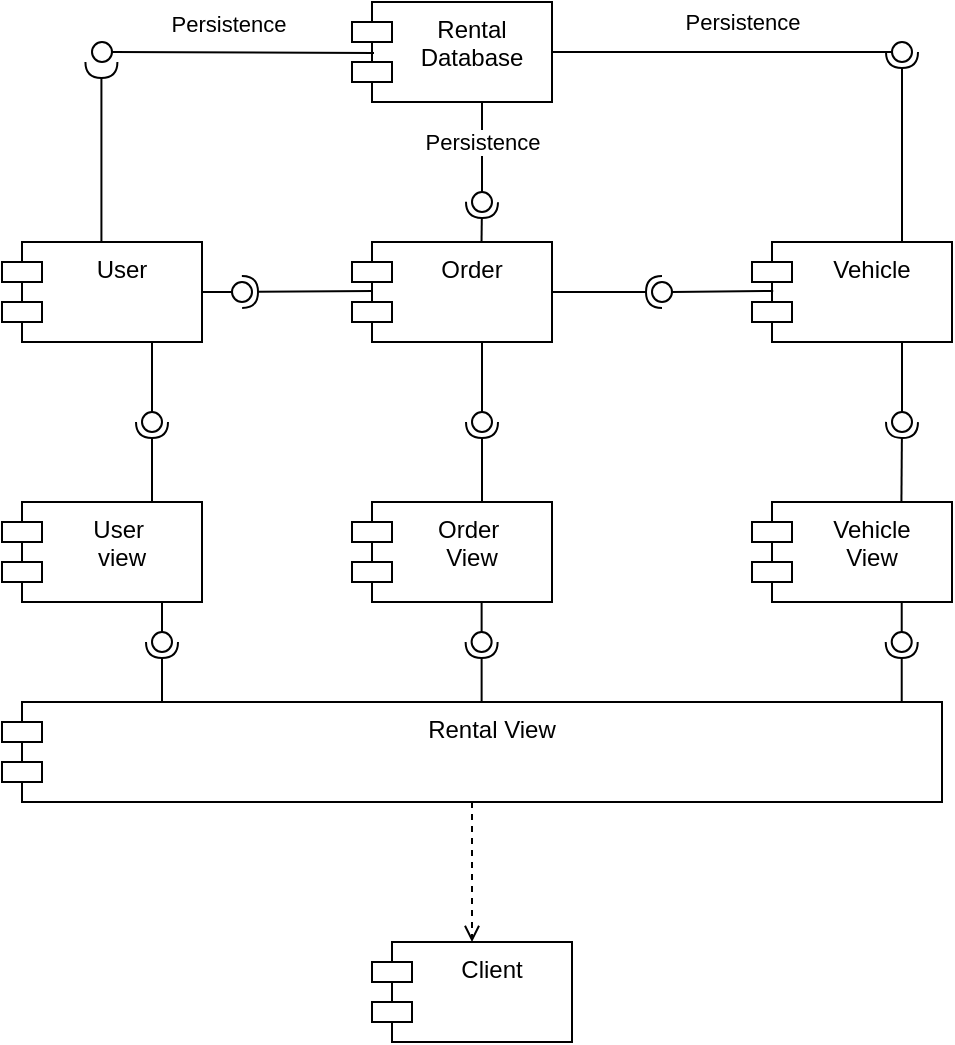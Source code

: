 <mxfile version="21.7.5" type="device">
  <diagram name="Page-1" id="OlqBnUwk3KztyvGKh9nq">
    <mxGraphModel dx="1430" dy="566" grid="1" gridSize="10" guides="1" tooltips="1" connect="1" arrows="1" fold="1" page="1" pageScale="1" pageWidth="850" pageHeight="1100" math="0" shadow="0">
      <root>
        <mxCell id="0" />
        <mxCell id="1" parent="0" />
        <mxCell id="B4_2UU9hX-lREhk-K9O6-1" value="User" style="shape=module;align=left;spacingLeft=20;align=center;verticalAlign=top;whiteSpace=wrap;html=1;" vertex="1" parent="1">
          <mxGeometry x="188" y="410" width="100" height="50" as="geometry" />
        </mxCell>
        <mxCell id="B4_2UU9hX-lREhk-K9O6-7" value="Vehicle" style="shape=module;align=left;spacingLeft=20;align=center;verticalAlign=top;whiteSpace=wrap;html=1;" vertex="1" parent="1">
          <mxGeometry x="563" y="410" width="100" height="50" as="geometry" />
        </mxCell>
        <mxCell id="B4_2UU9hX-lREhk-K9O6-9" value="" style="rounded=0;orthogonalLoop=1;jettySize=auto;html=1;endArrow=halfCircle;endFill=0;endSize=6;strokeWidth=1;sketch=0;exitX=0.75;exitY=0;exitDx=0;exitDy=0;" edge="1" parent="1" source="B4_2UU9hX-lREhk-K9O6-7" target="B4_2UU9hX-lREhk-K9O6-11">
          <mxGeometry relative="1" as="geometry">
            <mxPoint x="708" y="315" as="sourcePoint" />
          </mxGeometry>
        </mxCell>
        <mxCell id="B4_2UU9hX-lREhk-K9O6-10" value="" style="rounded=0;orthogonalLoop=1;jettySize=auto;html=1;endArrow=oval;endFill=0;sketch=0;sourcePerimeterSpacing=0;targetPerimeterSpacing=0;endSize=10;exitX=1;exitY=0.5;exitDx=0;exitDy=0;" edge="1" parent="1" source="B4_2UU9hX-lREhk-K9O6-26" target="B4_2UU9hX-lREhk-K9O6-11">
          <mxGeometry relative="1" as="geometry">
            <mxPoint x="583" y="315" as="sourcePoint" />
          </mxGeometry>
        </mxCell>
        <mxCell id="B4_2UU9hX-lREhk-K9O6-11" value="" style="ellipse;whiteSpace=wrap;html=1;align=center;aspect=fixed;fillColor=none;strokeColor=none;resizable=0;perimeter=centerPerimeter;rotatable=0;allowArrows=0;points=[];outlineConnect=1;" vertex="1" parent="1">
          <mxGeometry x="633" y="310" width="10" height="10" as="geometry" />
        </mxCell>
        <mxCell id="B4_2UU9hX-lREhk-K9O6-12" value="&lt;div&gt;User&amp;nbsp;&lt;/div&gt;&lt;div&gt;view&lt;/div&gt;" style="shape=module;align=left;spacingLeft=20;align=center;verticalAlign=top;whiteSpace=wrap;html=1;" vertex="1" parent="1">
          <mxGeometry x="188" y="540" width="100" height="50" as="geometry" />
        </mxCell>
        <mxCell id="B4_2UU9hX-lREhk-K9O6-13" value="" style="rounded=0;orthogonalLoop=1;jettySize=auto;html=1;endArrow=halfCircle;endFill=0;endSize=6;strokeWidth=1;sketch=0;exitX=0.75;exitY=0;exitDx=0;exitDy=0;" edge="1" parent="1" source="B4_2UU9hX-lREhk-K9O6-12">
          <mxGeometry relative="1" as="geometry">
            <mxPoint x="308" y="505" as="sourcePoint" />
            <mxPoint x="263" y="500" as="targetPoint" />
          </mxGeometry>
        </mxCell>
        <mxCell id="B4_2UU9hX-lREhk-K9O6-14" value="" style="rounded=0;orthogonalLoop=1;jettySize=auto;html=1;endArrow=oval;endFill=0;sketch=0;sourcePerimeterSpacing=0;targetPerimeterSpacing=0;endSize=10;exitX=0.75;exitY=1;exitDx=0;exitDy=0;" edge="1" parent="1" source="B4_2UU9hX-lREhk-K9O6-1">
          <mxGeometry relative="1" as="geometry">
            <mxPoint x="268" y="505" as="sourcePoint" />
            <mxPoint x="263" y="500" as="targetPoint" />
          </mxGeometry>
        </mxCell>
        <mxCell id="B4_2UU9hX-lREhk-K9O6-15" value="" style="ellipse;whiteSpace=wrap;html=1;align=center;aspect=fixed;fillColor=none;strokeColor=none;resizable=0;perimeter=centerPerimeter;rotatable=0;allowArrows=0;points=[];outlineConnect=1;" vertex="1" parent="1">
          <mxGeometry x="283" y="500" width="10" height="10" as="geometry" />
        </mxCell>
        <mxCell id="B4_2UU9hX-lREhk-K9O6-16" value="&lt;div&gt;Vehicle&lt;/div&gt;&lt;div&gt;View&lt;/div&gt;" style="shape=module;align=left;spacingLeft=20;align=center;verticalAlign=top;whiteSpace=wrap;html=1;" vertex="1" parent="1">
          <mxGeometry x="563" y="540" width="100" height="50" as="geometry" />
        </mxCell>
        <mxCell id="B4_2UU9hX-lREhk-K9O6-17" value="" style="rounded=0;orthogonalLoop=1;jettySize=auto;html=1;endArrow=halfCircle;endFill=0;endSize=6;strokeWidth=1;sketch=0;exitX=0.75;exitY=0;exitDx=0;exitDy=0;" edge="1" parent="1">
          <mxGeometry relative="1" as="geometry">
            <mxPoint x="637.71" y="540" as="sourcePoint" />
            <mxPoint x="638" y="500" as="targetPoint" />
          </mxGeometry>
        </mxCell>
        <mxCell id="B4_2UU9hX-lREhk-K9O6-18" value="" style="rounded=0;orthogonalLoop=1;jettySize=auto;html=1;endArrow=oval;endFill=0;sketch=0;sourcePerimeterSpacing=0;targetPerimeterSpacing=0;endSize=10;exitX=0.75;exitY=1;exitDx=0;exitDy=0;" edge="1" parent="1" source="B4_2UU9hX-lREhk-K9O6-7">
          <mxGeometry relative="1" as="geometry">
            <mxPoint x="428" y="470" as="sourcePoint" />
            <mxPoint x="638" y="500" as="targetPoint" />
          </mxGeometry>
        </mxCell>
        <mxCell id="B4_2UU9hX-lREhk-K9O6-19" value="" style="rounded=0;orthogonalLoop=1;jettySize=auto;html=1;endArrow=halfCircle;endFill=0;endSize=6;strokeWidth=1;sketch=0;exitX=0.106;exitY=0.489;exitDx=0;exitDy=0;exitPerimeter=0;" edge="1" parent="1" source="B4_2UU9hX-lREhk-K9O6-22">
          <mxGeometry relative="1" as="geometry">
            <mxPoint x="343" y="434.71" as="sourcePoint" />
            <mxPoint x="308" y="435" as="targetPoint" />
          </mxGeometry>
        </mxCell>
        <mxCell id="B4_2UU9hX-lREhk-K9O6-20" value="" style="rounded=0;orthogonalLoop=1;jettySize=auto;html=1;endArrow=oval;endFill=0;sketch=0;sourcePerimeterSpacing=0;targetPerimeterSpacing=0;endSize=10;" edge="1" parent="1">
          <mxGeometry relative="1" as="geometry">
            <mxPoint x="288" y="435" as="sourcePoint" />
            <mxPoint x="308" y="435" as="targetPoint" />
          </mxGeometry>
        </mxCell>
        <mxCell id="B4_2UU9hX-lREhk-K9O6-21" value="" style="ellipse;whiteSpace=wrap;html=1;align=center;aspect=fixed;fillColor=none;strokeColor=none;resizable=0;perimeter=centerPerimeter;rotatable=0;allowArrows=0;points=[];outlineConnect=1;" vertex="1" parent="1">
          <mxGeometry x="343" y="430" width="10" height="10" as="geometry" />
        </mxCell>
        <mxCell id="B4_2UU9hX-lREhk-K9O6-22" value="Order" style="shape=module;align=left;spacingLeft=20;align=center;verticalAlign=top;whiteSpace=wrap;html=1;" vertex="1" parent="1">
          <mxGeometry x="363" y="410" width="100" height="50" as="geometry" />
        </mxCell>
        <mxCell id="B4_2UU9hX-lREhk-K9O6-23" value="" style="rounded=0;orthogonalLoop=1;jettySize=auto;html=1;endArrow=halfCircle;endFill=0;endSize=6;strokeWidth=1;sketch=0;exitX=1;exitY=0.5;exitDx=0;exitDy=0;" edge="1" target="B4_2UU9hX-lREhk-K9O6-25" parent="1" source="B4_2UU9hX-lREhk-K9O6-22">
          <mxGeometry relative="1" as="geometry">
            <mxPoint x="538" y="445" as="sourcePoint" />
          </mxGeometry>
        </mxCell>
        <mxCell id="B4_2UU9hX-lREhk-K9O6-24" value="" style="rounded=0;orthogonalLoop=1;jettySize=auto;html=1;endArrow=oval;endFill=0;sketch=0;sourcePerimeterSpacing=0;targetPerimeterSpacing=0;endSize=10;exitX=0.106;exitY=0.489;exitDx=0;exitDy=0;exitPerimeter=0;" edge="1" target="B4_2UU9hX-lREhk-K9O6-25" parent="1" source="B4_2UU9hX-lREhk-K9O6-7">
          <mxGeometry relative="1" as="geometry">
            <mxPoint x="498" y="445" as="sourcePoint" />
          </mxGeometry>
        </mxCell>
        <mxCell id="B4_2UU9hX-lREhk-K9O6-25" value="" style="ellipse;whiteSpace=wrap;html=1;align=center;aspect=fixed;fillColor=none;strokeColor=none;resizable=0;perimeter=centerPerimeter;rotatable=0;allowArrows=0;points=[];outlineConnect=1;" vertex="1" parent="1">
          <mxGeometry x="513" y="430" width="10" height="10" as="geometry" />
        </mxCell>
        <mxCell id="B4_2UU9hX-lREhk-K9O6-26" value="Rental Database" style="shape=module;align=left;spacingLeft=20;align=center;verticalAlign=top;whiteSpace=wrap;html=1;" vertex="1" parent="1">
          <mxGeometry x="363" y="290" width="100" height="50" as="geometry" />
        </mxCell>
        <mxCell id="B4_2UU9hX-lREhk-K9O6-28" value="" style="rounded=0;orthogonalLoop=1;jettySize=auto;html=1;endArrow=oval;endFill=0;sketch=0;sourcePerimeterSpacing=0;targetPerimeterSpacing=0;endSize=10;exitX=0.11;exitY=0.511;exitDx=0;exitDy=0;exitPerimeter=0;" edge="1" parent="1" source="B4_2UU9hX-lREhk-K9O6-26">
          <mxGeometry relative="1" as="geometry">
            <mxPoint x="364" y="314.5" as="sourcePoint" />
            <mxPoint x="238" y="315" as="targetPoint" />
          </mxGeometry>
        </mxCell>
        <mxCell id="B4_2UU9hX-lREhk-K9O6-35" value="Persistence" style="edgeLabel;html=1;align=center;verticalAlign=middle;resizable=0;points=[];" vertex="1" connectable="0" parent="B4_2UU9hX-lREhk-K9O6-28">
          <mxGeometry x="-0.128" relative="1" as="geometry">
            <mxPoint x="-14" y="-15" as="offset" />
          </mxGeometry>
        </mxCell>
        <mxCell id="B4_2UU9hX-lREhk-K9O6-29" value="" style="rounded=0;orthogonalLoop=1;jettySize=auto;html=1;endArrow=halfCircle;endFill=0;endSize=6;strokeWidth=1;sketch=0;exitX=0.75;exitY=0;exitDx=0;exitDy=0;" edge="1" parent="1">
          <mxGeometry relative="1" as="geometry">
            <mxPoint x="237.71" y="410" as="sourcePoint" />
            <mxPoint x="237.71" y="320" as="targetPoint" />
          </mxGeometry>
        </mxCell>
        <mxCell id="B4_2UU9hX-lREhk-K9O6-30" value="&lt;div&gt;Order&amp;nbsp;&lt;/div&gt;&lt;div&gt;View&lt;/div&gt;" style="shape=module;align=left;spacingLeft=20;align=center;verticalAlign=top;whiteSpace=wrap;html=1;" vertex="1" parent="1">
          <mxGeometry x="363" y="540" width="100" height="50" as="geometry" />
        </mxCell>
        <mxCell id="B4_2UU9hX-lREhk-K9O6-31" value="" style="rounded=0;orthogonalLoop=1;jettySize=auto;html=1;endArrow=halfCircle;endFill=0;endSize=6;strokeWidth=1;sketch=0;exitX=0.75;exitY=0;exitDx=0;exitDy=0;" edge="1" parent="1">
          <mxGeometry relative="1" as="geometry">
            <mxPoint x="428" y="540" as="sourcePoint" />
            <mxPoint x="428" y="500" as="targetPoint" />
          </mxGeometry>
        </mxCell>
        <mxCell id="B4_2UU9hX-lREhk-K9O6-32" value="" style="rounded=0;orthogonalLoop=1;jettySize=auto;html=1;endArrow=oval;endFill=0;sketch=0;sourcePerimeterSpacing=0;targetPerimeterSpacing=0;endSize=10;exitX=0.75;exitY=1;exitDx=0;exitDy=0;" edge="1" parent="1">
          <mxGeometry relative="1" as="geometry">
            <mxPoint x="428" y="460" as="sourcePoint" />
            <mxPoint x="428" y="500" as="targetPoint" />
          </mxGeometry>
        </mxCell>
        <mxCell id="B4_2UU9hX-lREhk-K9O6-33" value="" style="rounded=0;orthogonalLoop=1;jettySize=auto;html=1;endArrow=halfCircle;endFill=0;endSize=6;strokeWidth=1;sketch=0;exitX=0.75;exitY=0;exitDx=0;exitDy=0;" edge="1" parent="1">
          <mxGeometry relative="1" as="geometry">
            <mxPoint x="427.76" y="410" as="sourcePoint" />
            <mxPoint x="428" y="390" as="targetPoint" />
          </mxGeometry>
        </mxCell>
        <mxCell id="B4_2UU9hX-lREhk-K9O6-34" value="" style="rounded=0;orthogonalLoop=1;jettySize=auto;html=1;endArrow=oval;endFill=0;sketch=0;sourcePerimeterSpacing=0;targetPerimeterSpacing=0;endSize=10;" edge="1" parent="1">
          <mxGeometry relative="1" as="geometry">
            <mxPoint x="428" y="340" as="sourcePoint" />
            <mxPoint x="428" y="390" as="targetPoint" />
          </mxGeometry>
        </mxCell>
        <mxCell id="B4_2UU9hX-lREhk-K9O6-37" value="Persistence" style="edgeLabel;html=1;align=center;verticalAlign=middle;resizable=0;points=[];" vertex="1" connectable="0" parent="1">
          <mxGeometry x="557.998" y="300.0" as="geometry" />
        </mxCell>
        <mxCell id="B4_2UU9hX-lREhk-K9O6-38" value="Persistence" style="edgeLabel;html=1;align=center;verticalAlign=middle;resizable=0;points=[];" vertex="1" connectable="0" parent="1">
          <mxGeometry x="427.998" y="360.0" as="geometry" />
        </mxCell>
        <mxCell id="B4_2UU9hX-lREhk-K9O6-42" style="edgeStyle=orthogonalEdgeStyle;rounded=0;orthogonalLoop=1;jettySize=auto;html=1;entryX=0.5;entryY=0;entryDx=0;entryDy=0;endArrow=open;endFill=0;dashed=1;" edge="1" parent="1" source="B4_2UU9hX-lREhk-K9O6-39" target="B4_2UU9hX-lREhk-K9O6-40">
          <mxGeometry relative="1" as="geometry" />
        </mxCell>
        <mxCell id="B4_2UU9hX-lREhk-K9O6-39" value="Rental View" style="shape=module;align=left;spacingLeft=20;align=center;verticalAlign=top;whiteSpace=wrap;html=1;" vertex="1" parent="1">
          <mxGeometry x="188" y="640" width="470" height="50" as="geometry" />
        </mxCell>
        <mxCell id="B4_2UU9hX-lREhk-K9O6-40" value="Client" style="shape=module;align=left;spacingLeft=20;align=center;verticalAlign=top;whiteSpace=wrap;html=1;" vertex="1" parent="1">
          <mxGeometry x="373" y="760" width="100" height="50" as="geometry" />
        </mxCell>
        <mxCell id="B4_2UU9hX-lREhk-K9O6-46" value="" style="rounded=0;orthogonalLoop=1;jettySize=auto;html=1;endArrow=halfCircle;endFill=0;endSize=6;strokeWidth=1;sketch=0;" edge="1" parent="1">
          <mxGeometry relative="1" as="geometry">
            <mxPoint x="268" y="640" as="sourcePoint" />
            <mxPoint x="268" y="610" as="targetPoint" />
          </mxGeometry>
        </mxCell>
        <mxCell id="B4_2UU9hX-lREhk-K9O6-47" value="" style="rounded=0;orthogonalLoop=1;jettySize=auto;html=1;endArrow=oval;endFill=0;sketch=0;sourcePerimeterSpacing=0;targetPerimeterSpacing=0;endSize=10;exitX=0.75;exitY=1;exitDx=0;exitDy=0;" edge="1" parent="1">
          <mxGeometry relative="1" as="geometry">
            <mxPoint x="268" y="590" as="sourcePoint" />
            <mxPoint x="268" y="610" as="targetPoint" />
          </mxGeometry>
        </mxCell>
        <mxCell id="B4_2UU9hX-lREhk-K9O6-48" value="" style="rounded=0;orthogonalLoop=1;jettySize=auto;html=1;endArrow=halfCircle;endFill=0;endSize=6;strokeWidth=1;sketch=0;" edge="1" parent="1">
          <mxGeometry relative="1" as="geometry">
            <mxPoint x="427.81" y="640" as="sourcePoint" />
            <mxPoint x="427.81" y="610" as="targetPoint" />
          </mxGeometry>
        </mxCell>
        <mxCell id="B4_2UU9hX-lREhk-K9O6-49" value="" style="rounded=0;orthogonalLoop=1;jettySize=auto;html=1;endArrow=oval;endFill=0;sketch=0;sourcePerimeterSpacing=0;targetPerimeterSpacing=0;endSize=10;exitX=0.75;exitY=1;exitDx=0;exitDy=0;" edge="1" parent="1">
          <mxGeometry relative="1" as="geometry">
            <mxPoint x="427.81" y="590" as="sourcePoint" />
            <mxPoint x="427.81" y="610" as="targetPoint" />
          </mxGeometry>
        </mxCell>
        <mxCell id="B4_2UU9hX-lREhk-K9O6-50" value="" style="rounded=0;orthogonalLoop=1;jettySize=auto;html=1;endArrow=halfCircle;endFill=0;endSize=6;strokeWidth=1;sketch=0;" edge="1" parent="1">
          <mxGeometry relative="1" as="geometry">
            <mxPoint x="637.86" y="640" as="sourcePoint" />
            <mxPoint x="637.86" y="610" as="targetPoint" />
          </mxGeometry>
        </mxCell>
        <mxCell id="B4_2UU9hX-lREhk-K9O6-51" value="" style="rounded=0;orthogonalLoop=1;jettySize=auto;html=1;endArrow=oval;endFill=0;sketch=0;sourcePerimeterSpacing=0;targetPerimeterSpacing=0;endSize=10;exitX=0.75;exitY=1;exitDx=0;exitDy=0;" edge="1" parent="1">
          <mxGeometry relative="1" as="geometry">
            <mxPoint x="637.86" y="590" as="sourcePoint" />
            <mxPoint x="637.86" y="610" as="targetPoint" />
          </mxGeometry>
        </mxCell>
      </root>
    </mxGraphModel>
  </diagram>
</mxfile>
